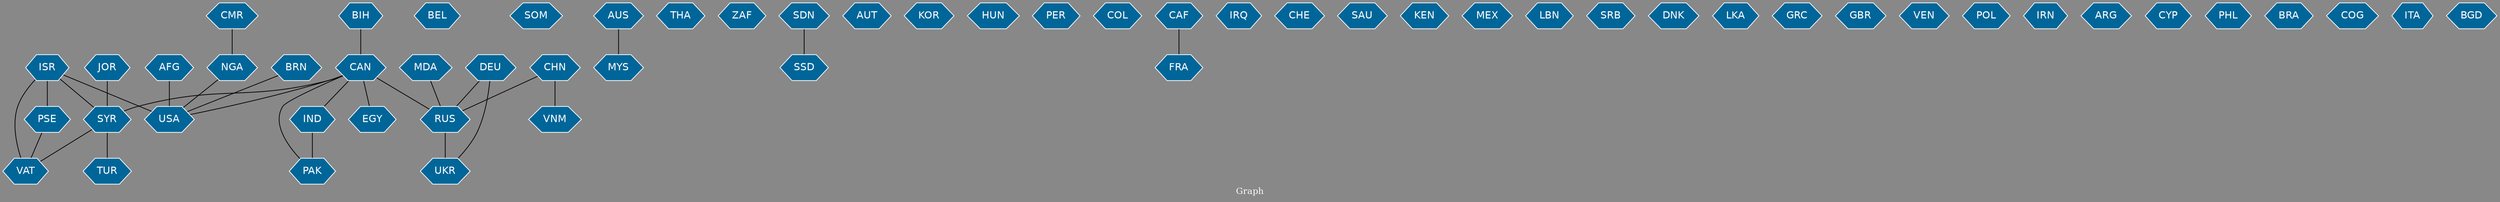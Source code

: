 // Countries together in item graph
graph {
	graph [bgcolor="#888888" fontcolor=white fontsize=12 label="Graph" outputorder=edgesfirst overlap=prism]
	node [color=white fillcolor="#006699" fontcolor=white fontname=Helvetica shape=hexagon style=filled]
	edge [arrowhead=open color=black fontcolor=white fontname=Courier fontsize=12]
		SYR [label=SYR]
		USA [label=USA]
		AFG [label=AFG]
		CAN [label=CAN]
		BEL [label=BEL]
		NGA [label=NGA]
		SOM [label=SOM]
		CHN [label=CHN]
		VAT [label=VAT]
		MYS [label=MYS]
		UKR [label=UKR]
		TUR [label=TUR]
		IND [label=IND]
		THA [label=THA]
		ZAF [label=ZAF]
		SSD [label=SSD]
		SDN [label=SDN]
		RUS [label=RUS]
		AUT [label=AUT]
		KOR [label=KOR]
		HUN [label=HUN]
		PAK [label=PAK]
		PER [label=PER]
		EGY [label=EGY]
		COL [label=COL]
		CMR [label=CMR]
		FRA [label=FRA]
		CAF [label=CAF]
		ISR [label=ISR]
		IRQ [label=IRQ]
		CHE [label=CHE]
		JOR [label=JOR]
		MDA [label=MDA]
		SAU [label=SAU]
		KEN [label=KEN]
		MEX [label=MEX]
		LBN [label=LBN]
		SRB [label=SRB]
		DNK [label=DNK]
		DEU [label=DEU]
		LKA [label=LKA]
		AUS [label=AUS]
		PSE [label=PSE]
		GRC [label=GRC]
		GBR [label=GBR]
		BIH [label=BIH]
		VEN [label=VEN]
		POL [label=POL]
		IRN [label=IRN]
		ARG [label=ARG]
		BRN [label=BRN]
		CYP [label=CYP]
		PHL [label=PHL]
		BRA [label=BRA]
		VNM [label=VNM]
		COG [label=COG]
		ITA [label=ITA]
		BGD [label=BGD]
			BRN -- USA [weight=1]
			DEU -- UKR [weight=1]
			ISR -- PSE [weight=1]
			NGA -- USA [weight=1]
			DEU -- RUS [weight=1]
			IND -- PAK [weight=2]
			CAN -- EGY [weight=2]
			CAF -- FRA [weight=1]
			ISR -- SYR [weight=1]
			CAN -- USA [weight=2]
			CAN -- PAK [weight=1]
			BIH -- CAN [weight=1]
			SYR -- TUR [weight=1]
			ISR -- VAT [weight=2]
			SDN -- SSD [weight=3]
			MDA -- RUS [weight=1]
			CAN -- IND [weight=1]
			CHN -- RUS [weight=1]
			AFG -- USA [weight=6]
			CAN -- RUS [weight=1]
			SYR -- VAT [weight=1]
			PSE -- VAT [weight=1]
			RUS -- UKR [weight=25]
			CAN -- SYR [weight=1]
			ISR -- USA [weight=1]
			JOR -- SYR [weight=1]
			CHN -- VNM [weight=1]
			CMR -- NGA [weight=1]
			AUS -- MYS [weight=1]
}